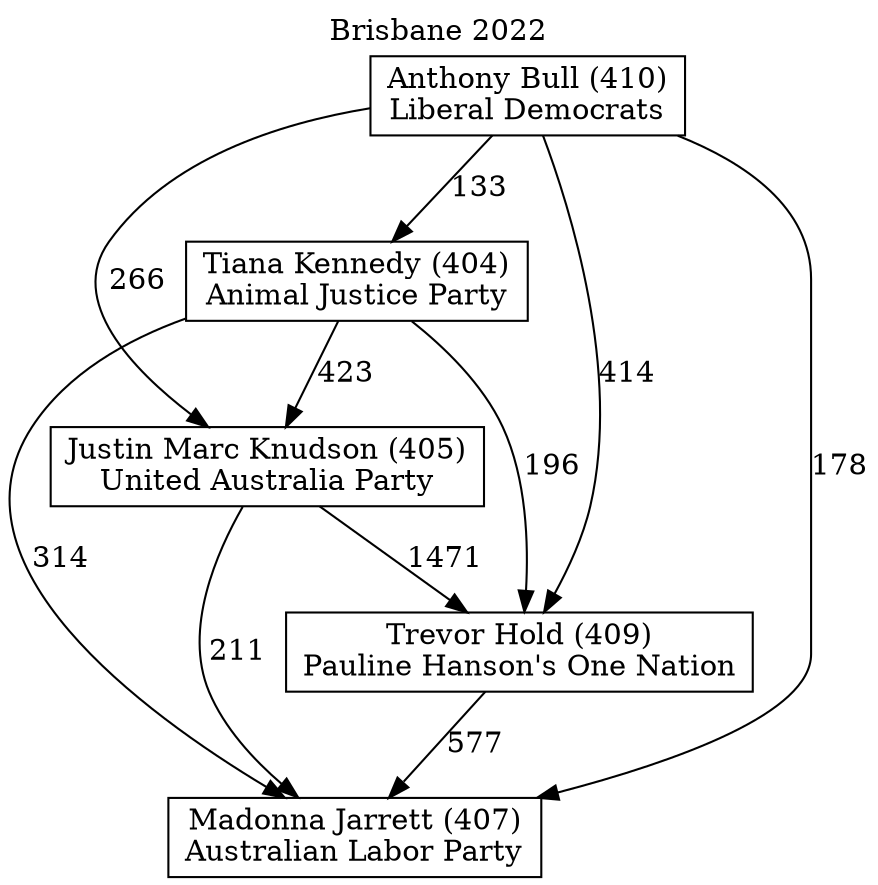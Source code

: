 // House preference flow
digraph "Madonna Jarrett (407)_Brisbane_2022" {
	graph [label="Brisbane 2022" labelloc=t mclimit=10]
	node [shape=box]
	"Tiana Kennedy (404)" [label="Tiana Kennedy (404)
Animal Justice Party"]
	"Justin Marc Knudson (405)" [label="Justin Marc Knudson (405)
United Australia Party"]
	"Madonna Jarrett (407)" [label="Madonna Jarrett (407)
Australian Labor Party"]
	"Trevor Hold (409)" [label="Trevor Hold (409)
Pauline Hanson's One Nation"]
	"Anthony Bull (410)" [label="Anthony Bull (410)
Liberal Democrats"]
	"Justin Marc Knudson (405)" -> "Madonna Jarrett (407)" [label=211]
	"Tiana Kennedy (404)" -> "Justin Marc Knudson (405)" [label=423]
	"Trevor Hold (409)" -> "Madonna Jarrett (407)" [label=577]
	"Tiana Kennedy (404)" -> "Trevor Hold (409)" [label=196]
	"Anthony Bull (410)" -> "Madonna Jarrett (407)" [label=178]
	"Anthony Bull (410)" -> "Justin Marc Knudson (405)" [label=266]
	"Anthony Bull (410)" -> "Tiana Kennedy (404)" [label=133]
	"Justin Marc Knudson (405)" -> "Trevor Hold (409)" [label=1471]
	"Tiana Kennedy (404)" -> "Madonna Jarrett (407)" [label=314]
	"Anthony Bull (410)" -> "Trevor Hold (409)" [label=414]
}
